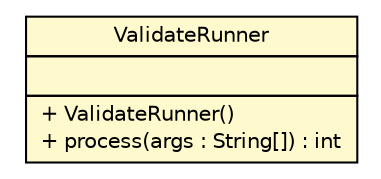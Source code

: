 #!/usr/local/bin/dot
#
# Class diagram 
# Generated by UMLGraph version R5_6-24-gf6e263 (http://www.umlgraph.org/)
#

digraph G {
	edge [fontname="Helvetica",fontsize=10,labelfontname="Helvetica",labelfontsize=10];
	node [fontname="Helvetica",fontsize=10,shape=plaintext];
	nodesep=0.25;
	ranksep=0.5;
	// cn.home1.oss.environment.configlint.ValidateRunner
	c27 [label=<<table title="cn.home1.oss.environment.configlint.ValidateRunner" border="0" cellborder="1" cellspacing="0" cellpadding="2" port="p" bgcolor="lemonChiffon" href="./ValidateRunner.html">
		<tr><td><table border="0" cellspacing="0" cellpadding="1">
<tr><td align="center" balign="center"> ValidateRunner </td></tr>
		</table></td></tr>
		<tr><td><table border="0" cellspacing="0" cellpadding="1">
<tr><td align="left" balign="left">  </td></tr>
		</table></td></tr>
		<tr><td><table border="0" cellspacing="0" cellpadding="1">
<tr><td align="left" balign="left"> + ValidateRunner() </td></tr>
<tr><td align="left" balign="left"> + process(args : String[]) : int </td></tr>
		</table></td></tr>
		</table>>, URL="./ValidateRunner.html", fontname="Helvetica", fontcolor="black", fontsize=10.0];
}

